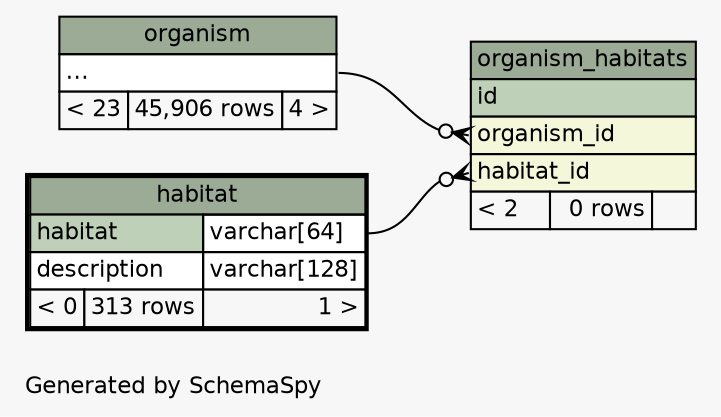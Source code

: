 // dot 2.38.0 on Windows 7 6.1
// SchemaSpy rev 590
digraph "twoDegreesRelationshipsDiagram" {
  graph [
    rankdir="RL"
    bgcolor="#f7f7f7"
    label="\nGenerated by SchemaSpy"
    labeljust="l"
    nodesep="0.18"
    ranksep="0.46"
    fontname="Helvetica"
    fontsize="11"
  ];
  node [
    fontname="Helvetica"
    fontsize="11"
    shape="plaintext"
  ];
  edge [
    arrowsize="0.8"
  ];
  "organism_habitats":"habitat_id":w -> "habitat":"habitat.type":e [arrowhead=none dir=back arrowtail=crowodot];
  "organism_habitats":"organism_id":w -> "organism":"elipses":e [arrowhead=none dir=back arrowtail=crowodot];
  "habitat" [
    label=<
    <TABLE BORDER="2" CELLBORDER="1" CELLSPACING="0" BGCOLOR="#ffffff">
      <TR><TD COLSPAN="3" BGCOLOR="#9bab96" ALIGN="CENTER">habitat</TD></TR>
      <TR><TD PORT="habitat" COLSPAN="2" BGCOLOR="#bed1b8" ALIGN="LEFT">habitat</TD><TD PORT="habitat.type" ALIGN="LEFT">varchar[64]</TD></TR>
      <TR><TD PORT="description" COLSPAN="2" ALIGN="LEFT">description</TD><TD PORT="description.type" ALIGN="LEFT">varchar[128]</TD></TR>
      <TR><TD ALIGN="LEFT" BGCOLOR="#f7f7f7">&lt; 0</TD><TD ALIGN="RIGHT" BGCOLOR="#f7f7f7">313 rows</TD><TD ALIGN="RIGHT" BGCOLOR="#f7f7f7">1 &gt;</TD></TR>
    </TABLE>>
    URL="habitat.html"
    tooltip="habitat"
  ];
  "organism" [
    label=<
    <TABLE BORDER="0" CELLBORDER="1" CELLSPACING="0" BGCOLOR="#ffffff">
      <TR><TD COLSPAN="3" BGCOLOR="#9bab96" ALIGN="CENTER">organism</TD></TR>
      <TR><TD PORT="elipses" COLSPAN="3" ALIGN="LEFT">...</TD></TR>
      <TR><TD ALIGN="LEFT" BGCOLOR="#f7f7f7">&lt; 23</TD><TD ALIGN="RIGHT" BGCOLOR="#f7f7f7">45,906 rows</TD><TD ALIGN="RIGHT" BGCOLOR="#f7f7f7">4 &gt;</TD></TR>
    </TABLE>>
    URL="organism.html"
    tooltip="organism"
  ];
  "organism_habitats" [
    label=<
    <TABLE BORDER="0" CELLBORDER="1" CELLSPACING="0" BGCOLOR="#ffffff">
      <TR><TD COLSPAN="3" BGCOLOR="#9bab96" ALIGN="CENTER">organism_habitats</TD></TR>
      <TR><TD PORT="id" COLSPAN="3" BGCOLOR="#bed1b8" ALIGN="LEFT">id</TD></TR>
      <TR><TD PORT="organism_id" COLSPAN="3" BGCOLOR="#f4f7da" ALIGN="LEFT">organism_id</TD></TR>
      <TR><TD PORT="habitat_id" COLSPAN="3" BGCOLOR="#f4f7da" ALIGN="LEFT">habitat_id</TD></TR>
      <TR><TD ALIGN="LEFT" BGCOLOR="#f7f7f7">&lt; 2</TD><TD ALIGN="RIGHT" BGCOLOR="#f7f7f7">0 rows</TD><TD ALIGN="RIGHT" BGCOLOR="#f7f7f7">  </TD></TR>
    </TABLE>>
    URL="organism_habitats.html"
    tooltip="organism_habitats"
  ];
}
